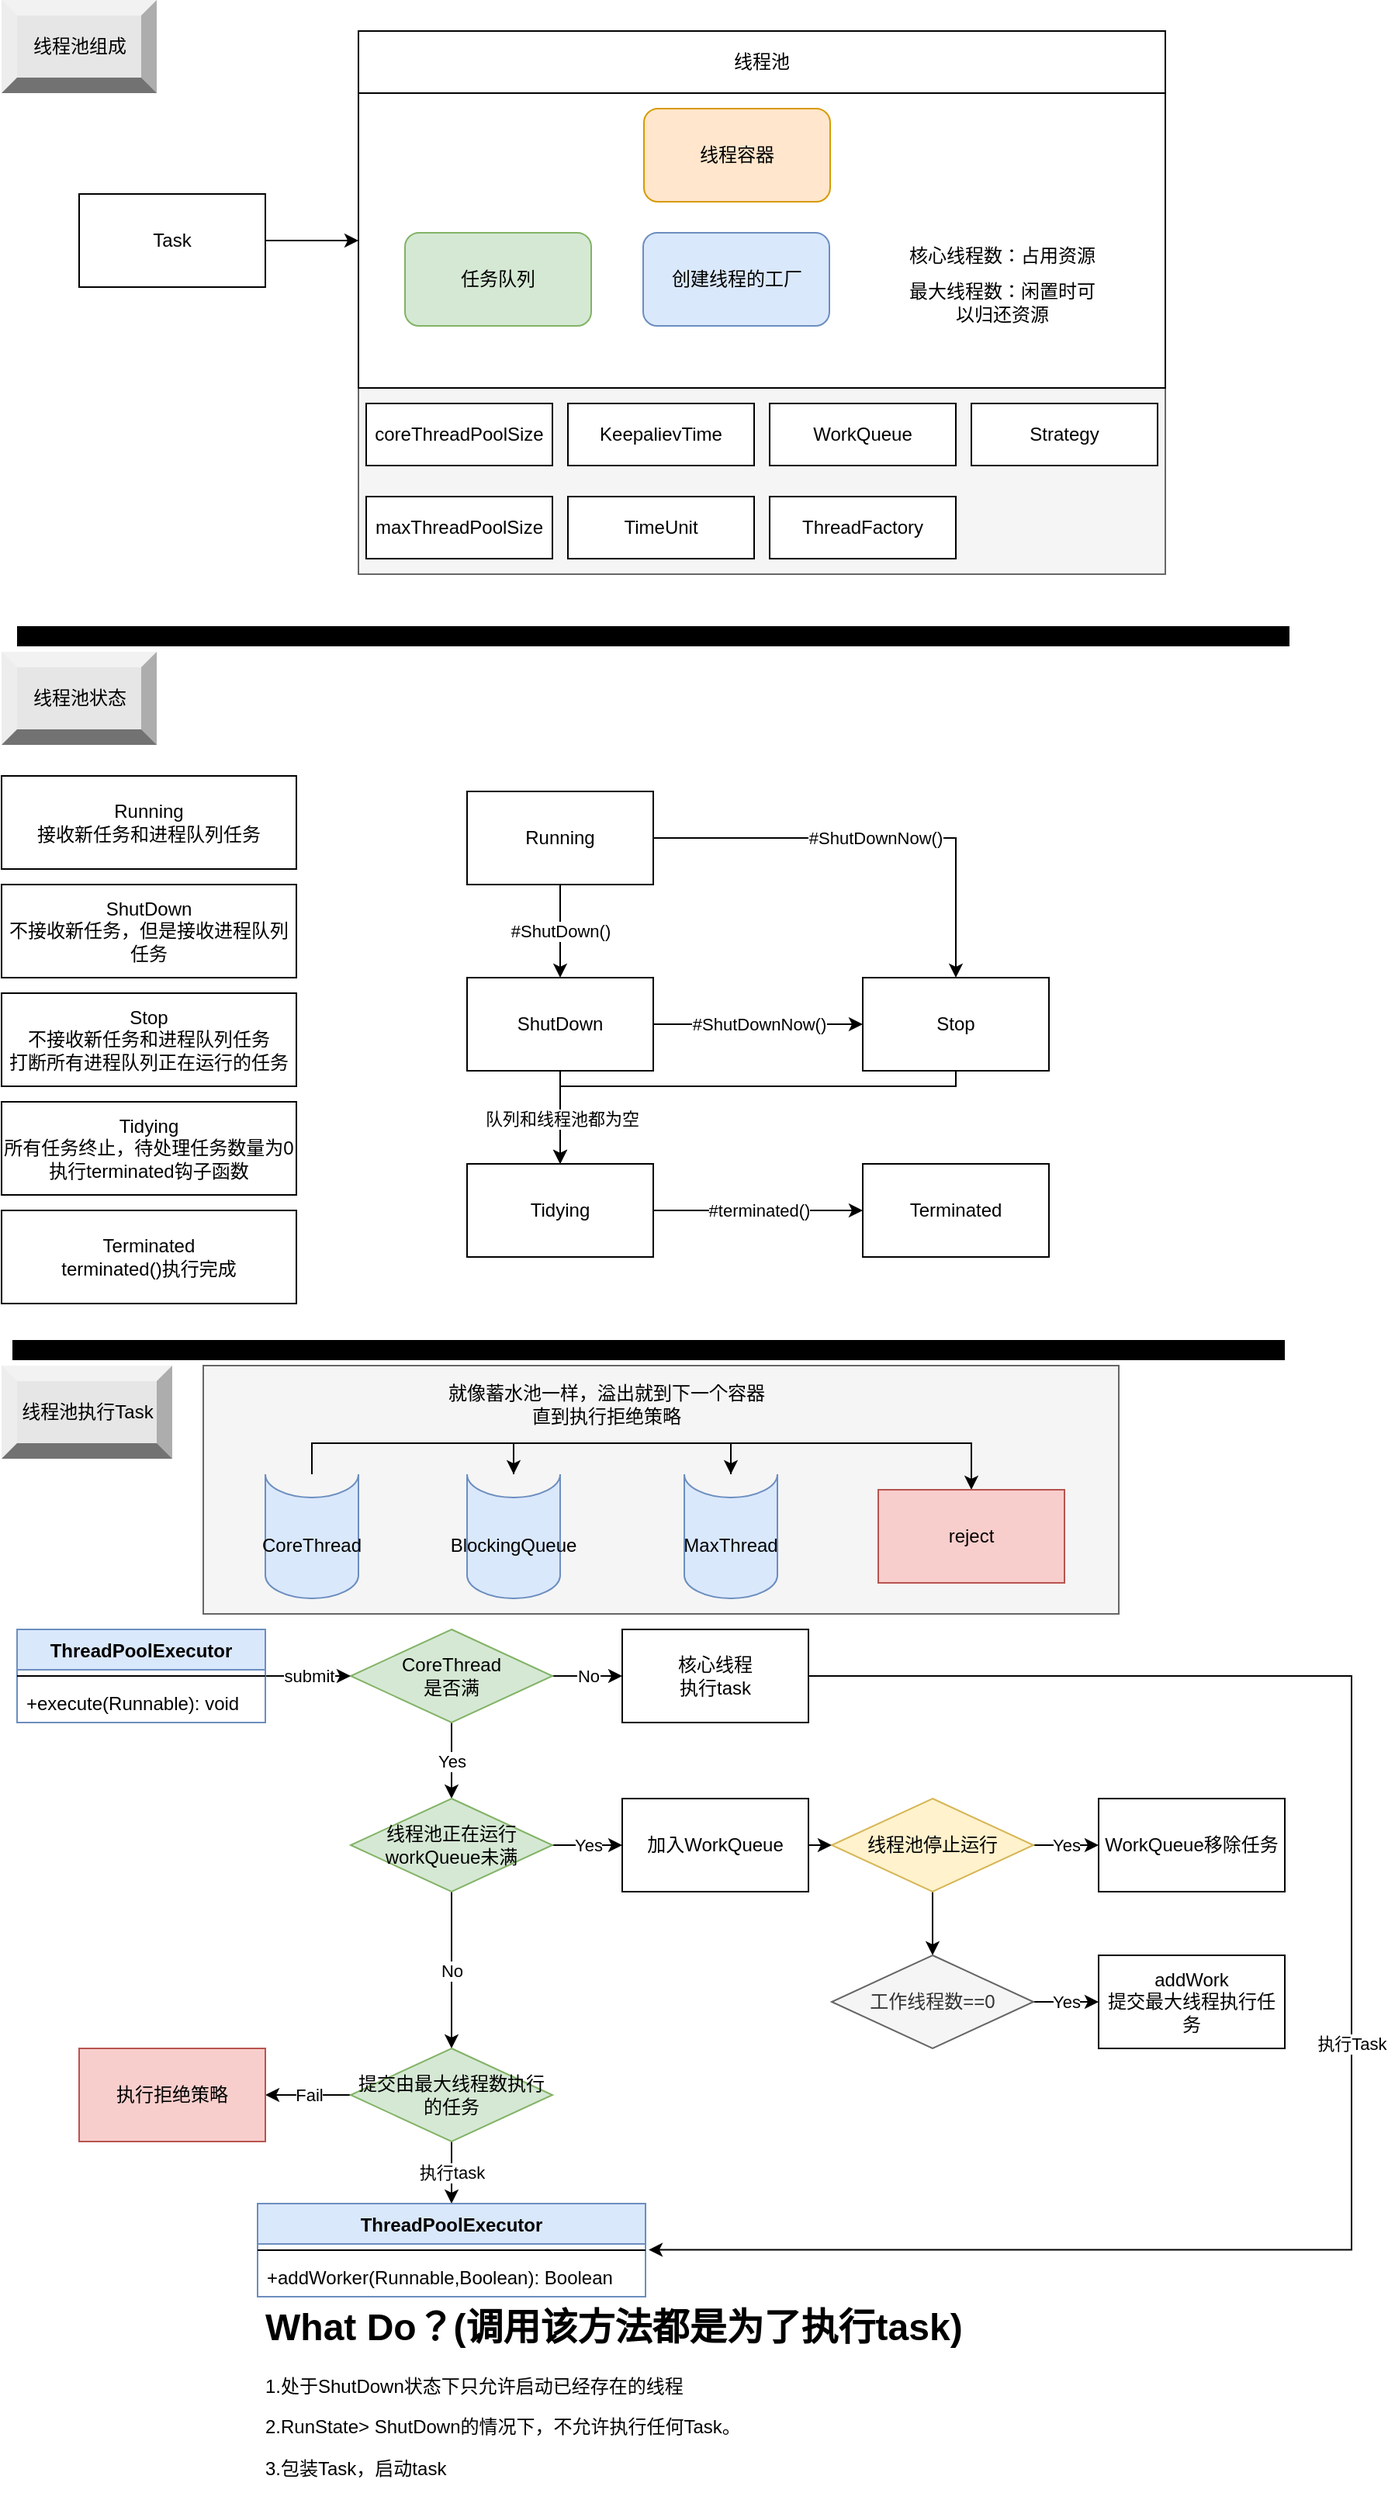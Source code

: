 <mxfile version="18.0.4" type="github">
  <diagram id="mjWNPQMZ38kRxQa0yu5l" name="Page-1">
    <mxGraphModel dx="1183" dy="768" grid="1" gridSize="10" guides="1" tooltips="1" connect="1" arrows="1" fold="1" page="1" pageScale="1" pageWidth="827" pageHeight="1169" math="0" shadow="0">
      <root>
        <mxCell id="0" />
        <mxCell id="1" parent="0" />
        <mxCell id="Xi_-Juw8ynzdb2QV2Gdj-105" value="" style="rounded=0;whiteSpace=wrap;html=1;fillColor=#f5f5f5;fontColor=#333333;strokeColor=#666666;" parent="1" vertex="1">
          <mxGeometry x="130" y="880" width="590" height="160" as="geometry" />
        </mxCell>
        <mxCell id="Xi_-Juw8ynzdb2QV2Gdj-6" value="" style="rounded=0;whiteSpace=wrap;html=1;fillColor=#f5f5f5;fontColor=#333333;strokeColor=#666666;" parent="1" vertex="1">
          <mxGeometry x="230" y="250" width="520" height="120" as="geometry" />
        </mxCell>
        <mxCell id="YZkpgzFU-N8I7b1r3niC-1" value="" style="rounded=0;whiteSpace=wrap;html=1;align=left;" parent="1" vertex="1">
          <mxGeometry x="230" y="60" width="520" height="190" as="geometry" />
        </mxCell>
        <mxCell id="YZkpgzFU-N8I7b1r3niC-2" value="线程池" style="rounded=0;whiteSpace=wrap;html=1;" parent="1" vertex="1">
          <mxGeometry x="230" y="20" width="520" height="40" as="geometry" />
        </mxCell>
        <mxCell id="YZkpgzFU-N8I7b1r3niC-4" value="任务队列" style="rounded=1;whiteSpace=wrap;html=1;fillColor=#d5e8d4;strokeColor=#82b366;" parent="1" vertex="1">
          <mxGeometry x="260" y="150" width="120" height="60" as="geometry" />
        </mxCell>
        <mxCell id="YZkpgzFU-N8I7b1r3niC-5" value="线程容器" style="rounded=1;whiteSpace=wrap;html=1;fillColor=#ffe6cc;strokeColor=#d79b00;" parent="1" vertex="1">
          <mxGeometry x="414" y="70" width="120" height="60" as="geometry" />
        </mxCell>
        <mxCell id="YZkpgzFU-N8I7b1r3niC-6" value="创建线程的工厂" style="rounded=1;whiteSpace=wrap;html=1;fillColor=#dae8fc;strokeColor=#6c8ebf;" parent="1" vertex="1">
          <mxGeometry x="413.5" y="150" width="120" height="60" as="geometry" />
        </mxCell>
        <mxCell id="YZkpgzFU-N8I7b1r3niC-8" value="" style="edgeStyle=orthogonalEdgeStyle;rounded=0;orthogonalLoop=1;jettySize=auto;html=1;entryX=0;entryY=0.5;entryDx=0;entryDy=0;" parent="1" source="YZkpgzFU-N8I7b1r3niC-7" target="YZkpgzFU-N8I7b1r3niC-1" edge="1">
          <mxGeometry relative="1" as="geometry" />
        </mxCell>
        <mxCell id="YZkpgzFU-N8I7b1r3niC-7" value="Task" style="rounded=0;whiteSpace=wrap;html=1;" parent="1" vertex="1">
          <mxGeometry x="50" y="125" width="120" height="60" as="geometry" />
        </mxCell>
        <mxCell id="YZkpgzFU-N8I7b1r3niC-9" value="核心线程数：占用资源" style="text;html=1;strokeColor=none;fillColor=none;align=center;verticalAlign=middle;whiteSpace=wrap;rounded=0;" parent="1" vertex="1">
          <mxGeometry x="580" y="150" width="130" height="30" as="geometry" />
        </mxCell>
        <mxCell id="YZkpgzFU-N8I7b1r3niC-10" value="最大线程数：闲置时可以归还资源" style="text;html=1;strokeColor=none;fillColor=none;align=center;verticalAlign=middle;whiteSpace=wrap;rounded=0;" parent="1" vertex="1">
          <mxGeometry x="580" y="180" width="130" height="30" as="geometry" />
        </mxCell>
        <mxCell id="YZkpgzFU-N8I7b1r3niC-11" value="coreThreadPoolSize" style="rounded=0;whiteSpace=wrap;html=1;" parent="1" vertex="1">
          <mxGeometry x="235" y="260" width="120" height="40" as="geometry" />
        </mxCell>
        <mxCell id="YZkpgzFU-N8I7b1r3niC-12" value="maxThreadPoolSize" style="rounded=0;whiteSpace=wrap;html=1;" parent="1" vertex="1">
          <mxGeometry x="235" y="320" width="120" height="40" as="geometry" />
        </mxCell>
        <mxCell id="YZkpgzFU-N8I7b1r3niC-14" value="KeepalievTime" style="rounded=0;whiteSpace=wrap;html=1;" parent="1" vertex="1">
          <mxGeometry x="365" y="260" width="120" height="40" as="geometry" />
        </mxCell>
        <mxCell id="YZkpgzFU-N8I7b1r3niC-15" value="TimeUnit" style="rounded=0;whiteSpace=wrap;html=1;" parent="1" vertex="1">
          <mxGeometry x="365" y="320" width="120" height="40" as="geometry" />
        </mxCell>
        <mxCell id="YZkpgzFU-N8I7b1r3niC-16" value="ThreadFactory" style="rounded=0;whiteSpace=wrap;html=1;" parent="1" vertex="1">
          <mxGeometry x="495" y="320" width="120" height="40" as="geometry" />
        </mxCell>
        <mxCell id="YZkpgzFU-N8I7b1r3niC-17" value="Strategy" style="rounded=0;whiteSpace=wrap;html=1;" parent="1" vertex="1">
          <mxGeometry x="625" y="260" width="120" height="40" as="geometry" />
        </mxCell>
        <mxCell id="YZkpgzFU-N8I7b1r3niC-18" value="WorkQueue" style="rounded=0;whiteSpace=wrap;html=1;" parent="1" vertex="1">
          <mxGeometry x="495" y="260" width="120" height="40" as="geometry" />
        </mxCell>
        <mxCell id="Xi_-Juw8ynzdb2QV2Gdj-7" value="" style="endArrow=none;html=1;rounded=0;strokeWidth=13;" parent="1" edge="1">
          <mxGeometry width="50" height="50" relative="1" as="geometry">
            <mxPoint x="10" y="410" as="sourcePoint" />
            <mxPoint x="830" y="410" as="targetPoint" />
          </mxGeometry>
        </mxCell>
        <mxCell id="Xi_-Juw8ynzdb2QV2Gdj-11" value="线程池组成" style="labelPosition=center;verticalLabelPosition=middle;align=center;html=1;shape=mxgraph.basic.shaded_button;dx=10;fillColor=#E6E6E6;strokeColor=none;" parent="1" vertex="1">
          <mxGeometry width="100" height="60" as="geometry" />
        </mxCell>
        <mxCell id="Xi_-Juw8ynzdb2QV2Gdj-12" value="线程池状态" style="labelPosition=center;verticalLabelPosition=middle;align=center;html=1;shape=mxgraph.basic.shaded_button;dx=10;fillColor=#E6E6E6;strokeColor=none;" parent="1" vertex="1">
          <mxGeometry y="420" width="100" height="60" as="geometry" />
        </mxCell>
        <mxCell id="Xi_-Juw8ynzdb2QV2Gdj-13" value="Running&lt;br&gt;接收新任务和进程队列任务" style="rounded=0;whiteSpace=wrap;html=1;" parent="1" vertex="1">
          <mxGeometry y="500" width="190" height="60" as="geometry" />
        </mxCell>
        <mxCell id="Xi_-Juw8ynzdb2QV2Gdj-14" value="ShutDown&lt;br&gt;不接收新任务，但是接收进程队列任务" style="rounded=0;whiteSpace=wrap;html=1;" parent="1" vertex="1">
          <mxGeometry y="570" width="190" height="60" as="geometry" />
        </mxCell>
        <mxCell id="Xi_-Juw8ynzdb2QV2Gdj-15" value="Stop&lt;br&gt;不接收新任务和进程队列任务&lt;br&gt;打断所有进程队列正在运行的任务" style="rounded=0;whiteSpace=wrap;html=1;" parent="1" vertex="1">
          <mxGeometry y="640" width="190" height="60" as="geometry" />
        </mxCell>
        <mxCell id="Xi_-Juw8ynzdb2QV2Gdj-16" value="Tidying&lt;br&gt;所有任务终止，待处理任务数量为0&lt;br&gt;执行terminated钩子函数" style="rounded=0;whiteSpace=wrap;html=1;" parent="1" vertex="1">
          <mxGeometry y="710" width="190" height="60" as="geometry" />
        </mxCell>
        <mxCell id="Xi_-Juw8ynzdb2QV2Gdj-17" value="Terminated&lt;br&gt;terminated()执行完成" style="rounded=0;whiteSpace=wrap;html=1;" parent="1" vertex="1">
          <mxGeometry y="780" width="190" height="60" as="geometry" />
        </mxCell>
        <mxCell id="Xi_-Juw8ynzdb2QV2Gdj-42" value="&lt;meta charset=&quot;utf-8&quot;&gt;&lt;span style=&quot;color: rgb(0, 0, 0); font-family: Helvetica; font-size: 11px; font-style: normal; font-variant-ligatures: normal; font-variant-caps: normal; font-weight: 400; letter-spacing: normal; orphans: 2; text-align: center; text-indent: 0px; text-transform: none; widows: 2; word-spacing: 0px; -webkit-text-stroke-width: 0px; background-color: rgb(255, 255, 255); text-decoration-thickness: initial; text-decoration-style: initial; text-decoration-color: initial; float: none; display: inline !important;&quot;&gt;#ShutDown()&lt;/span&gt;" style="edgeStyle=orthogonalEdgeStyle;rounded=0;orthogonalLoop=1;jettySize=auto;html=1;strokeWidth=1;" parent="1" source="Xi_-Juw8ynzdb2QV2Gdj-40" target="Xi_-Juw8ynzdb2QV2Gdj-41" edge="1">
          <mxGeometry relative="1" as="geometry" />
        </mxCell>
        <mxCell id="Xi_-Juw8ynzdb2QV2Gdj-45" value="&lt;meta charset=&quot;utf-8&quot;&gt;&lt;span style=&quot;color: rgb(0, 0, 0); font-family: Helvetica; font-size: 11px; font-style: normal; font-variant-ligatures: normal; font-variant-caps: normal; font-weight: 400; letter-spacing: normal; orphans: 2; text-align: center; text-indent: 0px; text-transform: none; widows: 2; word-spacing: 0px; -webkit-text-stroke-width: 0px; background-color: rgb(255, 255, 255); text-decoration-thickness: initial; text-decoration-style: initial; text-decoration-color: initial; float: none; display: inline !important;&quot;&gt;#ShutDownNow()&lt;/span&gt;" style="edgeStyle=orthogonalEdgeStyle;rounded=0;orthogonalLoop=1;jettySize=auto;html=1;exitX=1;exitY=0.5;exitDx=0;exitDy=0;strokeWidth=1;" parent="1" source="Xi_-Juw8ynzdb2QV2Gdj-40" target="Xi_-Juw8ynzdb2QV2Gdj-43" edge="1">
          <mxGeometry relative="1" as="geometry" />
        </mxCell>
        <mxCell id="Xi_-Juw8ynzdb2QV2Gdj-40" value="Running" style="rounded=0;whiteSpace=wrap;html=1;" parent="1" vertex="1">
          <mxGeometry x="300" y="510" width="120" height="60" as="geometry" />
        </mxCell>
        <mxCell id="Xi_-Juw8ynzdb2QV2Gdj-44" value="&lt;meta charset=&quot;utf-8&quot;&gt;&lt;span style=&quot;color: rgb(0, 0, 0); font-family: Helvetica; font-size: 11px; font-style: normal; font-variant-ligatures: normal; font-variant-caps: normal; font-weight: 400; letter-spacing: normal; orphans: 2; text-align: center; text-indent: 0px; text-transform: none; widows: 2; word-spacing: 0px; -webkit-text-stroke-width: 0px; background-color: rgb(255, 255, 255); text-decoration-thickness: initial; text-decoration-style: initial; text-decoration-color: initial; float: none; display: inline !important;&quot;&gt;#ShutDownNow()&lt;/span&gt;" style="edgeStyle=orthogonalEdgeStyle;rounded=0;orthogonalLoop=1;jettySize=auto;html=1;strokeWidth=1;" parent="1" source="Xi_-Juw8ynzdb2QV2Gdj-41" target="Xi_-Juw8ynzdb2QV2Gdj-43" edge="1">
          <mxGeometry relative="1" as="geometry" />
        </mxCell>
        <mxCell id="Xi_-Juw8ynzdb2QV2Gdj-47" value="" style="edgeStyle=orthogonalEdgeStyle;rounded=0;orthogonalLoop=1;jettySize=auto;html=1;strokeWidth=1;" parent="1" source="Xi_-Juw8ynzdb2QV2Gdj-41" target="Xi_-Juw8ynzdb2QV2Gdj-46" edge="1">
          <mxGeometry relative="1" as="geometry" />
        </mxCell>
        <mxCell id="Xi_-Juw8ynzdb2QV2Gdj-41" value="ShutDown" style="rounded=0;whiteSpace=wrap;html=1;" parent="1" vertex="1">
          <mxGeometry x="300" y="630" width="120" height="60" as="geometry" />
        </mxCell>
        <mxCell id="Xi_-Juw8ynzdb2QV2Gdj-50" style="edgeStyle=orthogonalEdgeStyle;rounded=0;orthogonalLoop=1;jettySize=auto;html=1;exitX=0.5;exitY=1;exitDx=0;exitDy=0;entryX=0.5;entryY=0;entryDx=0;entryDy=0;strokeWidth=1;" parent="1" source="Xi_-Juw8ynzdb2QV2Gdj-43" target="Xi_-Juw8ynzdb2QV2Gdj-46" edge="1">
          <mxGeometry relative="1" as="geometry">
            <Array as="points">
              <mxPoint x="615" y="700" />
              <mxPoint x="360" y="700" />
            </Array>
          </mxGeometry>
        </mxCell>
        <mxCell id="Xi_-Juw8ynzdb2QV2Gdj-51" value="队列和线程池都为空" style="edgeLabel;html=1;align=center;verticalAlign=middle;resizable=0;points=[];" parent="Xi_-Juw8ynzdb2QV2Gdj-50" vertex="1" connectable="0">
          <mxGeometry x="0.806" y="1" relative="1" as="geometry">
            <mxPoint y="1" as="offset" />
          </mxGeometry>
        </mxCell>
        <mxCell id="Xi_-Juw8ynzdb2QV2Gdj-43" value="Stop" style="rounded=0;whiteSpace=wrap;html=1;" parent="1" vertex="1">
          <mxGeometry x="555" y="630" width="120" height="60" as="geometry" />
        </mxCell>
        <mxCell id="Xi_-Juw8ynzdb2QV2Gdj-53" value="&lt;meta charset=&quot;utf-8&quot;&gt;&lt;span style=&quot;color: rgb(0, 0, 0); font-family: Helvetica; font-size: 11px; font-style: normal; font-variant-ligatures: normal; font-variant-caps: normal; font-weight: 400; letter-spacing: normal; orphans: 2; text-align: center; text-indent: 0px; text-transform: none; widows: 2; word-spacing: 0px; -webkit-text-stroke-width: 0px; background-color: rgb(255, 255, 255); text-decoration-thickness: initial; text-decoration-style: initial; text-decoration-color: initial; float: none; display: inline !important;&quot;&gt;#terminated()&lt;/span&gt;" style="edgeStyle=orthogonalEdgeStyle;rounded=0;orthogonalLoop=1;jettySize=auto;html=1;strokeWidth=1;" parent="1" source="Xi_-Juw8ynzdb2QV2Gdj-46" target="Xi_-Juw8ynzdb2QV2Gdj-52" edge="1">
          <mxGeometry relative="1" as="geometry" />
        </mxCell>
        <mxCell id="Xi_-Juw8ynzdb2QV2Gdj-46" value="Tidying" style="rounded=0;whiteSpace=wrap;html=1;" parent="1" vertex="1">
          <mxGeometry x="300" y="750" width="120" height="60" as="geometry" />
        </mxCell>
        <mxCell id="Xi_-Juw8ynzdb2QV2Gdj-52" value="Terminated" style="rounded=0;whiteSpace=wrap;html=1;" parent="1" vertex="1">
          <mxGeometry x="555" y="750" width="120" height="60" as="geometry" />
        </mxCell>
        <mxCell id="Xi_-Juw8ynzdb2QV2Gdj-54" value="" style="endArrow=none;html=1;rounded=0;strokeWidth=13;" parent="1" edge="1">
          <mxGeometry width="50" height="50" relative="1" as="geometry">
            <mxPoint x="7" y="870" as="sourcePoint" />
            <mxPoint x="827" y="870" as="targetPoint" />
          </mxGeometry>
        </mxCell>
        <mxCell id="Xi_-Juw8ynzdb2QV2Gdj-55" value="线程池执行Task" style="labelPosition=center;verticalLabelPosition=middle;align=center;html=1;shape=mxgraph.basic.shaded_button;dx=10;fillColor=#E6E6E6;strokeColor=none;" parent="1" vertex="1">
          <mxGeometry y="880" width="110" height="60" as="geometry" />
        </mxCell>
        <mxCell id="aAxfQlusZvl9KiDwcJOO-19" value="执行Task" style="edgeStyle=orthogonalEdgeStyle;rounded=0;orthogonalLoop=1;jettySize=auto;html=1;exitX=1;exitY=0.5;exitDx=0;exitDy=0;entryX=1.008;entryY=-0.163;entryDx=0;entryDy=0;entryPerimeter=0;" edge="1" parent="1" source="Xi_-Juw8ynzdb2QV2Gdj-56" target="aAxfQlusZvl9KiDwcJOO-10">
          <mxGeometry relative="1" as="geometry">
            <Array as="points">
              <mxPoint x="870" y="1080" />
              <mxPoint x="870" y="1450" />
            </Array>
          </mxGeometry>
        </mxCell>
        <mxCell id="Xi_-Juw8ynzdb2QV2Gdj-56" value="核心线程&lt;br&gt;执行task" style="rounded=0;whiteSpace=wrap;html=1;" parent="1" vertex="1">
          <mxGeometry x="400" y="1050" width="120" height="60" as="geometry" />
        </mxCell>
        <mxCell id="Xi_-Juw8ynzdb2QV2Gdj-58" value="No" style="edgeStyle=orthogonalEdgeStyle;rounded=0;orthogonalLoop=1;jettySize=auto;html=1;strokeWidth=1;" parent="1" source="Xi_-Juw8ynzdb2QV2Gdj-57" target="Xi_-Juw8ynzdb2QV2Gdj-56" edge="1">
          <mxGeometry relative="1" as="geometry" />
        </mxCell>
        <mxCell id="aAxfQlusZvl9KiDwcJOO-16" value="Yes" style="edgeStyle=orthogonalEdgeStyle;rounded=0;orthogonalLoop=1;jettySize=auto;html=1;" edge="1" parent="1" source="Xi_-Juw8ynzdb2QV2Gdj-57" target="Xi_-Juw8ynzdb2QV2Gdj-63">
          <mxGeometry relative="1" as="geometry" />
        </mxCell>
        <mxCell id="Xi_-Juw8ynzdb2QV2Gdj-57" value="CoreThread&lt;br&gt;是否满" style="rhombus;whiteSpace=wrap;html=1;fillColor=#d5e8d4;strokeColor=#82b366;" parent="1" vertex="1">
          <mxGeometry x="225" y="1050" width="130" height="60" as="geometry" />
        </mxCell>
        <mxCell id="Xi_-Juw8ynzdb2QV2Gdj-68" value="Yes" style="edgeStyle=orthogonalEdgeStyle;rounded=0;orthogonalLoop=1;jettySize=auto;html=1;strokeWidth=1;entryX=0;entryY=0.5;entryDx=0;entryDy=0;" parent="1" source="Xi_-Juw8ynzdb2QV2Gdj-63" target="Xi_-Juw8ynzdb2QV2Gdj-70" edge="1">
          <mxGeometry relative="1" as="geometry">
            <mxPoint x="435" y="1189" as="targetPoint" />
          </mxGeometry>
        </mxCell>
        <mxCell id="aAxfQlusZvl9KiDwcJOO-15" value="No" style="edgeStyle=orthogonalEdgeStyle;rounded=0;orthogonalLoop=1;jettySize=auto;html=1;" edge="1" parent="1" source="Xi_-Juw8ynzdb2QV2Gdj-63" target="Xi_-Juw8ynzdb2QV2Gdj-80">
          <mxGeometry relative="1" as="geometry" />
        </mxCell>
        <mxCell id="Xi_-Juw8ynzdb2QV2Gdj-63" value="线程池正在运行&lt;br&gt;workQueue未满" style="rhombus;whiteSpace=wrap;html=1;fillColor=#d5e8d4;strokeColor=#82b366;" parent="1" vertex="1">
          <mxGeometry x="225" y="1159" width="130" height="60" as="geometry" />
        </mxCell>
        <mxCell id="Xi_-Juw8ynzdb2QV2Gdj-65" value="&lt;meta charset=&quot;utf-8&quot;&gt;&lt;span style=&quot;color: rgb(0, 0, 0); font-family: Helvetica; font-size: 11px; font-style: normal; font-variant-ligatures: normal; font-variant-caps: normal; font-weight: 400; letter-spacing: normal; orphans: 2; text-align: center; text-indent: 0px; text-transform: none; widows: 2; word-spacing: 0px; -webkit-text-stroke-width: 0px; background-color: rgb(255, 255, 255); text-decoration-thickness: initial; text-decoration-style: initial; text-decoration-color: initial; float: none; display: inline !important;&quot;&gt;submit&lt;/span&gt;" style="edgeStyle=orthogonalEdgeStyle;rounded=0;orthogonalLoop=1;jettySize=auto;html=1;strokeWidth=1;exitX=1;exitY=0.5;exitDx=0;exitDy=0;" parent="1" source="aAxfQlusZvl9KiDwcJOO-1" target="Xi_-Juw8ynzdb2QV2Gdj-57" edge="1">
          <mxGeometry relative="1" as="geometry">
            <mxPoint x="200" y="1080" as="sourcePoint" />
            <Array as="points">
              <mxPoint x="200" y="1080" />
              <mxPoint x="200" y="1080" />
            </Array>
          </mxGeometry>
        </mxCell>
        <mxCell id="Xi_-Juw8ynzdb2QV2Gdj-76" value="" style="edgeStyle=orthogonalEdgeStyle;rounded=0;orthogonalLoop=1;jettySize=auto;html=1;strokeWidth=1;entryX=0;entryY=0.5;entryDx=0;entryDy=0;" parent="1" source="Xi_-Juw8ynzdb2QV2Gdj-70" target="Xi_-Juw8ynzdb2QV2Gdj-77" edge="1">
          <mxGeometry relative="1" as="geometry">
            <mxPoint x="655" y="1189" as="targetPoint" />
          </mxGeometry>
        </mxCell>
        <mxCell id="Xi_-Juw8ynzdb2QV2Gdj-70" value="加入WorkQueue" style="rounded=0;whiteSpace=wrap;html=1;" parent="1" vertex="1">
          <mxGeometry x="400" y="1159" width="120" height="60" as="geometry" />
        </mxCell>
        <mxCell id="Xi_-Juw8ynzdb2QV2Gdj-79" value="Yes" style="edgeStyle=orthogonalEdgeStyle;rounded=0;orthogonalLoop=1;jettySize=auto;html=1;strokeWidth=1;" parent="1" source="Xi_-Juw8ynzdb2QV2Gdj-77" target="Xi_-Juw8ynzdb2QV2Gdj-78" edge="1">
          <mxGeometry relative="1" as="geometry" />
        </mxCell>
        <mxCell id="aAxfQlusZvl9KiDwcJOO-7" value="" style="edgeStyle=orthogonalEdgeStyle;rounded=0;orthogonalLoop=1;jettySize=auto;html=1;" edge="1" parent="1" source="Xi_-Juw8ynzdb2QV2Gdj-77" target="Xi_-Juw8ynzdb2QV2Gdj-90">
          <mxGeometry relative="1" as="geometry" />
        </mxCell>
        <mxCell id="Xi_-Juw8ynzdb2QV2Gdj-77" value="线程池停止运行" style="rhombus;whiteSpace=wrap;html=1;fillColor=#fff2cc;strokeColor=#d6b656;" parent="1" vertex="1">
          <mxGeometry x="535" y="1159" width="130" height="60" as="geometry" />
        </mxCell>
        <mxCell id="Xi_-Juw8ynzdb2QV2Gdj-78" value="WorkQueue移除任务" style="whiteSpace=wrap;html=1;" parent="1" vertex="1">
          <mxGeometry x="707" y="1159" width="120" height="60" as="geometry" />
        </mxCell>
        <mxCell id="Xi_-Juw8ynzdb2QV2Gdj-82" value="Fail" style="edgeStyle=orthogonalEdgeStyle;rounded=0;orthogonalLoop=1;jettySize=auto;html=1;strokeWidth=1;entryX=1;entryY=0.5;entryDx=0;entryDy=0;" parent="1" source="Xi_-Juw8ynzdb2QV2Gdj-80" target="Xi_-Juw8ynzdb2QV2Gdj-81" edge="1">
          <mxGeometry relative="1" as="geometry" />
        </mxCell>
        <mxCell id="aAxfQlusZvl9KiDwcJOO-18" value="执行task" style="edgeStyle=orthogonalEdgeStyle;rounded=0;orthogonalLoop=1;jettySize=auto;html=1;" edge="1" parent="1" source="Xi_-Juw8ynzdb2QV2Gdj-80" target="aAxfQlusZvl9KiDwcJOO-8">
          <mxGeometry relative="1" as="geometry" />
        </mxCell>
        <mxCell id="Xi_-Juw8ynzdb2QV2Gdj-80" value="提交由最大线程数执行的任务" style="rhombus;whiteSpace=wrap;html=1;fillColor=#d5e8d4;strokeColor=#82b366;" parent="1" vertex="1">
          <mxGeometry x="225" y="1320" width="130" height="60" as="geometry" />
        </mxCell>
        <mxCell id="Xi_-Juw8ynzdb2QV2Gdj-81" value="执行拒绝策略" style="whiteSpace=wrap;html=1;fillColor=#f8cecc;strokeColor=#b85450;" parent="1" vertex="1">
          <mxGeometry x="50" y="1320" width="120" height="60" as="geometry" />
        </mxCell>
        <mxCell id="Xi_-Juw8ynzdb2QV2Gdj-92" value="Yes" style="edgeStyle=orthogonalEdgeStyle;rounded=0;orthogonalLoop=1;jettySize=auto;html=1;strokeWidth=1;" parent="1" source="Xi_-Juw8ynzdb2QV2Gdj-90" target="Xi_-Juw8ynzdb2QV2Gdj-91" edge="1">
          <mxGeometry relative="1" as="geometry" />
        </mxCell>
        <mxCell id="Xi_-Juw8ynzdb2QV2Gdj-90" value="工作线程数==0" style="rhombus;whiteSpace=wrap;html=1;fillColor=#f5f5f5;fontColor=#333333;strokeColor=#666666;" parent="1" vertex="1">
          <mxGeometry x="535" y="1260" width="130" height="60" as="geometry" />
        </mxCell>
        <mxCell id="Xi_-Juw8ynzdb2QV2Gdj-91" value="addWork&lt;br&gt;提交最大线程执行任务" style="whiteSpace=wrap;html=1;" parent="1" vertex="1">
          <mxGeometry x="707" y="1260" width="120" height="60" as="geometry" />
        </mxCell>
        <mxCell id="Xi_-Juw8ynzdb2QV2Gdj-98" style="edgeStyle=orthogonalEdgeStyle;rounded=0;orthogonalLoop=1;jettySize=auto;html=1;entryX=0.5;entryY=0;entryDx=0;entryDy=0;entryPerimeter=0;strokeWidth=1;exitX=0.5;exitY=0;exitDx=0;exitDy=0;exitPerimeter=0;fillColor=#dae8fc;strokeColor=#000000;" parent="1" source="Xi_-Juw8ynzdb2QV2Gdj-93" target="Xi_-Juw8ynzdb2QV2Gdj-94" edge="1">
          <mxGeometry relative="1" as="geometry" />
        </mxCell>
        <mxCell id="Xi_-Juw8ynzdb2QV2Gdj-93" value="CoreThread" style="shape=cylinder3;whiteSpace=wrap;html=1;boundedLbl=1;backgroundOutline=1;size=15;lid=0;fillColor=#dae8fc;strokeColor=#6c8ebf;" parent="1" vertex="1">
          <mxGeometry x="170" y="950" width="60" height="80" as="geometry" />
        </mxCell>
        <mxCell id="Xi_-Juw8ynzdb2QV2Gdj-99" style="edgeStyle=orthogonalEdgeStyle;rounded=0;orthogonalLoop=1;jettySize=auto;html=1;entryX=0.5;entryY=0;entryDx=0;entryDy=0;entryPerimeter=0;strokeWidth=1;exitX=0.5;exitY=0;exitDx=0;exitDy=0;exitPerimeter=0;fillColor=#dae8fc;strokeColor=#000000;" parent="1" source="Xi_-Juw8ynzdb2QV2Gdj-94" target="Xi_-Juw8ynzdb2QV2Gdj-95" edge="1">
          <mxGeometry relative="1" as="geometry" />
        </mxCell>
        <mxCell id="Xi_-Juw8ynzdb2QV2Gdj-94" value="BlockingQueue" style="shape=cylinder3;whiteSpace=wrap;html=1;boundedLbl=1;backgroundOutline=1;size=15;lid=0;fillColor=#dae8fc;strokeColor=#6c8ebf;" parent="1" vertex="1">
          <mxGeometry x="300" y="950" width="60" height="80" as="geometry" />
        </mxCell>
        <mxCell id="Xi_-Juw8ynzdb2QV2Gdj-103" style="edgeStyle=orthogonalEdgeStyle;rounded=0;orthogonalLoop=1;jettySize=auto;html=1;entryX=0.5;entryY=0;entryDx=0;entryDy=0;strokeWidth=1;exitX=0.5;exitY=0;exitDx=0;exitDy=0;exitPerimeter=0;" parent="1" source="Xi_-Juw8ynzdb2QV2Gdj-95" target="Xi_-Juw8ynzdb2QV2Gdj-101" edge="1">
          <mxGeometry relative="1" as="geometry" />
        </mxCell>
        <mxCell id="Xi_-Juw8ynzdb2QV2Gdj-95" value="MaxThread" style="shape=cylinder3;whiteSpace=wrap;html=1;boundedLbl=1;backgroundOutline=1;size=15;lid=0;fillColor=#dae8fc;strokeColor=#6c8ebf;" parent="1" vertex="1">
          <mxGeometry x="440" y="950" width="60" height="80" as="geometry" />
        </mxCell>
        <mxCell id="Xi_-Juw8ynzdb2QV2Gdj-101" value="reject" style="rounded=0;whiteSpace=wrap;html=1;fillColor=#f8cecc;strokeColor=#b85450;" parent="1" vertex="1">
          <mxGeometry x="565" y="960" width="120" height="60" as="geometry" />
        </mxCell>
        <mxCell id="Xi_-Juw8ynzdb2QV2Gdj-104" value="就像蓄水池一样，溢出就到下一个容器&lt;br&gt;直到执行拒绝策略" style="text;html=1;strokeColor=none;fillColor=none;align=center;verticalAlign=middle;whiteSpace=wrap;rounded=0;" parent="1" vertex="1">
          <mxGeometry x="245" y="890" width="290" height="30" as="geometry" />
        </mxCell>
        <mxCell id="aAxfQlusZvl9KiDwcJOO-1" value="ThreadPoolExecutor" style="swimlane;fontStyle=1;align=center;verticalAlign=top;childLayout=stackLayout;horizontal=1;startSize=26;horizontalStack=0;resizeParent=1;resizeParentMax=0;resizeLast=0;collapsible=1;marginBottom=0;fillColor=#dae8fc;strokeColor=#6c8ebf;" vertex="1" parent="1">
          <mxGeometry x="10" y="1050" width="160" height="60" as="geometry" />
        </mxCell>
        <mxCell id="aAxfQlusZvl9KiDwcJOO-3" value="" style="line;strokeWidth=1;fillColor=none;align=left;verticalAlign=middle;spacingTop=-1;spacingLeft=3;spacingRight=3;rotatable=0;labelPosition=right;points=[];portConstraint=eastwest;" vertex="1" parent="aAxfQlusZvl9KiDwcJOO-1">
          <mxGeometry y="26" width="160" height="8" as="geometry" />
        </mxCell>
        <mxCell id="aAxfQlusZvl9KiDwcJOO-4" value="+execute(Runnable): void" style="text;strokeColor=none;fillColor=none;align=left;verticalAlign=top;spacingLeft=4;spacingRight=4;overflow=hidden;rotatable=0;points=[[0,0.5],[1,0.5]];portConstraint=eastwest;" vertex="1" parent="aAxfQlusZvl9KiDwcJOO-1">
          <mxGeometry y="34" width="160" height="26" as="geometry" />
        </mxCell>
        <mxCell id="aAxfQlusZvl9KiDwcJOO-8" value="ThreadPoolExecutor" style="swimlane;fontStyle=1;align=center;verticalAlign=top;childLayout=stackLayout;horizontal=1;startSize=26;horizontalStack=0;resizeParent=1;resizeParentMax=0;resizeLast=0;collapsible=1;marginBottom=0;fillColor=#dae8fc;strokeColor=#6c8ebf;" vertex="1" parent="1">
          <mxGeometry x="165" y="1420" width="250" height="60" as="geometry" />
        </mxCell>
        <mxCell id="aAxfQlusZvl9KiDwcJOO-9" value="" style="line;strokeWidth=1;fillColor=none;align=left;verticalAlign=middle;spacingTop=-1;spacingLeft=3;spacingRight=3;rotatable=0;labelPosition=right;points=[];portConstraint=eastwest;" vertex="1" parent="aAxfQlusZvl9KiDwcJOO-8">
          <mxGeometry y="26" width="250" height="8" as="geometry" />
        </mxCell>
        <mxCell id="aAxfQlusZvl9KiDwcJOO-10" value="+addWorker(Runnable,Boolean): Boolean" style="text;strokeColor=none;fillColor=none;align=left;verticalAlign=top;spacingLeft=4;spacingRight=4;overflow=hidden;rotatable=0;points=[[0,0.5],[1,0.5]];portConstraint=eastwest;" vertex="1" parent="aAxfQlusZvl9KiDwcJOO-8">
          <mxGeometry y="34" width="250" height="26" as="geometry" />
        </mxCell>
        <mxCell id="aAxfQlusZvl9KiDwcJOO-23" value="&lt;h1&gt;What Do？(调用该方法都是为了执行task)&lt;/h1&gt;&lt;p&gt;&lt;span style=&quot;background-color: initial;&quot;&gt;1.处于ShutDown状态下只允许启动已经存在的线程&lt;/span&gt;&lt;br&gt;&lt;/p&gt;&lt;p&gt;2.RunState&amp;gt; ShutDown的情况下，不允许执行任何Task。&lt;/p&gt;&lt;p&gt;3.包装Task，启动task&lt;/p&gt;" style="text;html=1;strokeColor=none;fillColor=none;spacing=5;spacingTop=-20;whiteSpace=wrap;overflow=hidden;rounded=0;" vertex="1" parent="1">
          <mxGeometry x="165" y="1480" width="480" height="130" as="geometry" />
        </mxCell>
      </root>
    </mxGraphModel>
  </diagram>
</mxfile>
